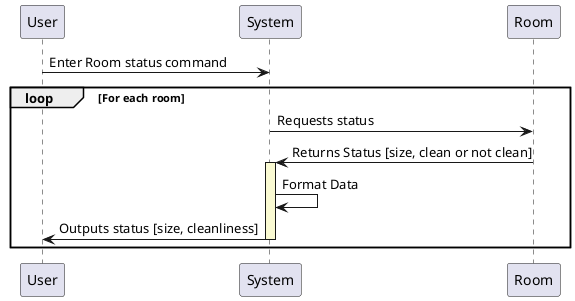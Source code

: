 @startuml

User ->  System: Enter Room status command
loop For each room
System -> Room: Requests status
Room -> System: Returns Status [size, clean or not clean]
activate System #LightGoldenRodYellow
System -> System : Format Data
System -> User: Outputs status [size, cleanliness]
deactivate
end

@enduml